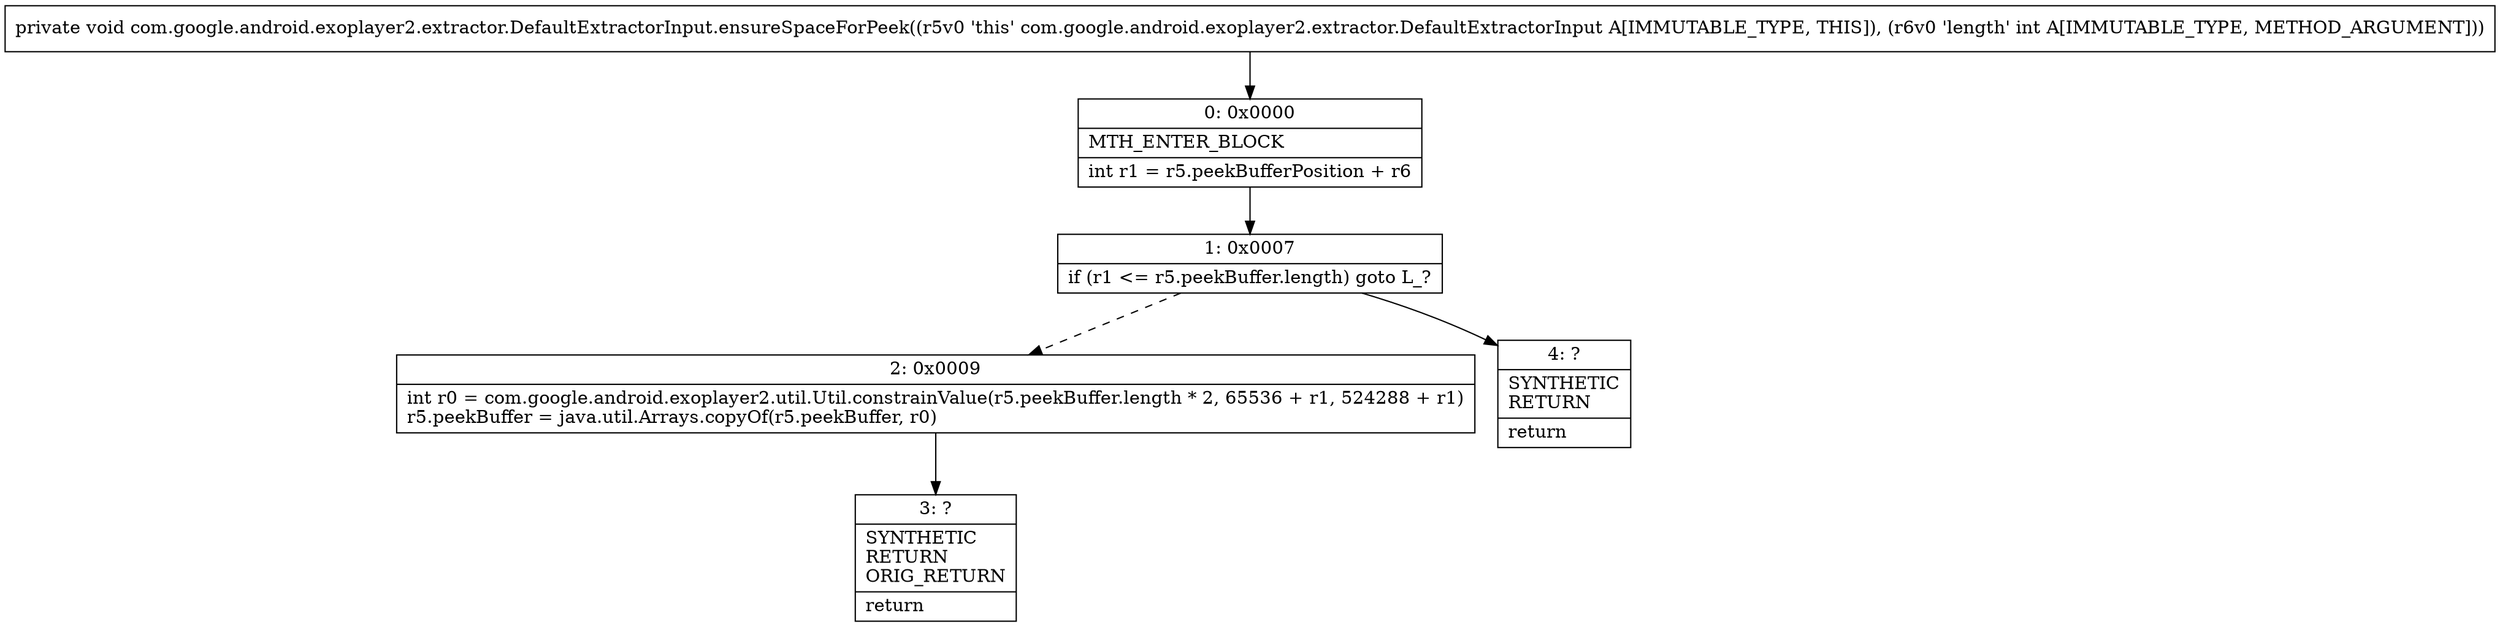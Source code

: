 digraph "CFG forcom.google.android.exoplayer2.extractor.DefaultExtractorInput.ensureSpaceForPeek(I)V" {
Node_0 [shape=record,label="{0\:\ 0x0000|MTH_ENTER_BLOCK\l|int r1 = r5.peekBufferPosition + r6\l}"];
Node_1 [shape=record,label="{1\:\ 0x0007|if (r1 \<= r5.peekBuffer.length) goto L_?\l}"];
Node_2 [shape=record,label="{2\:\ 0x0009|int r0 = com.google.android.exoplayer2.util.Util.constrainValue(r5.peekBuffer.length * 2, 65536 + r1, 524288 + r1)\lr5.peekBuffer = java.util.Arrays.copyOf(r5.peekBuffer, r0)\l}"];
Node_3 [shape=record,label="{3\:\ ?|SYNTHETIC\lRETURN\lORIG_RETURN\l|return\l}"];
Node_4 [shape=record,label="{4\:\ ?|SYNTHETIC\lRETURN\l|return\l}"];
MethodNode[shape=record,label="{private void com.google.android.exoplayer2.extractor.DefaultExtractorInput.ensureSpaceForPeek((r5v0 'this' com.google.android.exoplayer2.extractor.DefaultExtractorInput A[IMMUTABLE_TYPE, THIS]), (r6v0 'length' int A[IMMUTABLE_TYPE, METHOD_ARGUMENT])) }"];
MethodNode -> Node_0;
Node_0 -> Node_1;
Node_1 -> Node_2[style=dashed];
Node_1 -> Node_4;
Node_2 -> Node_3;
}

